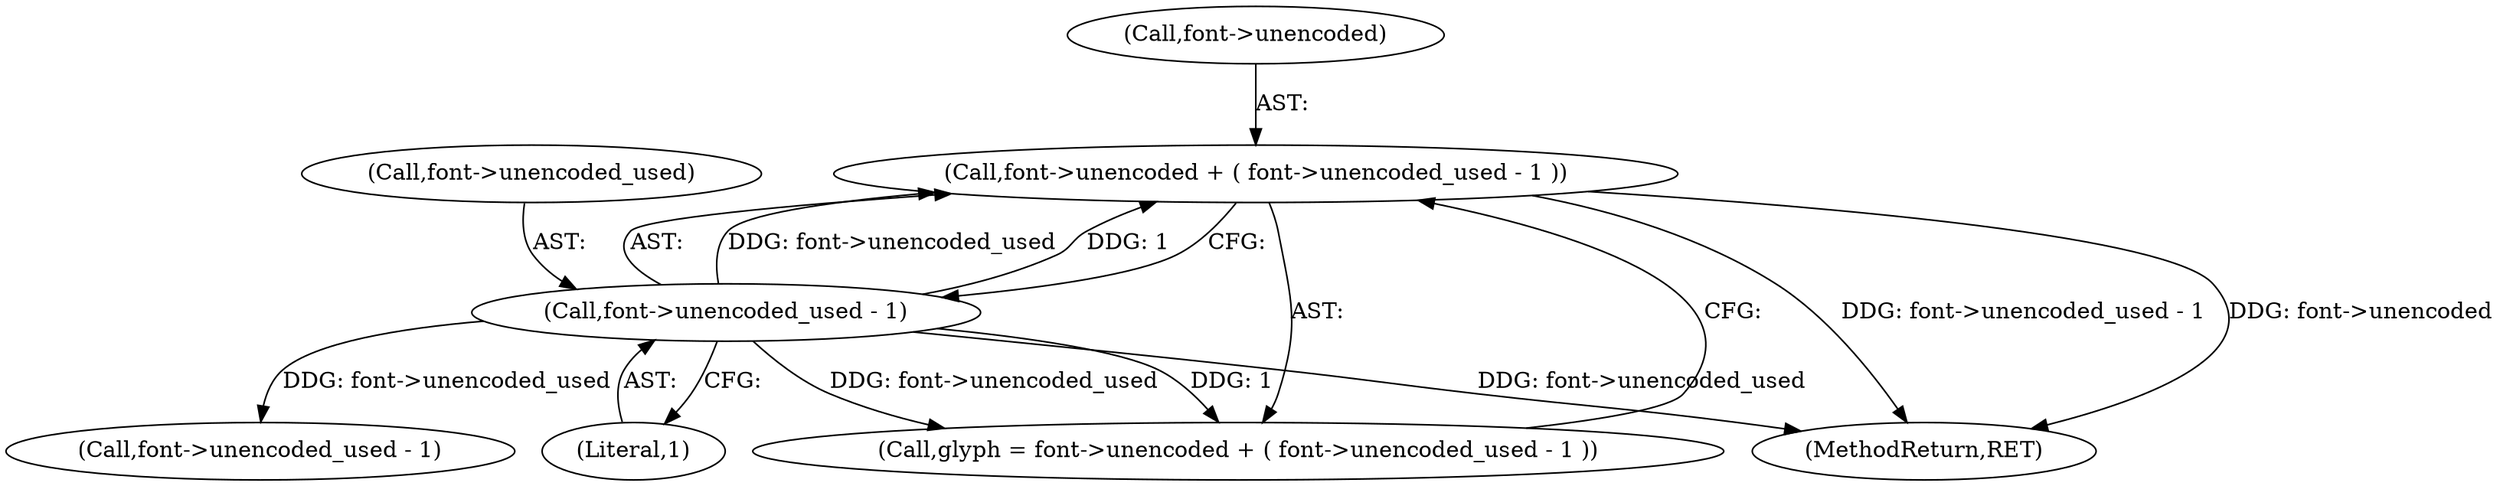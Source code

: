 digraph "0_savannah_7f2e4f4f553f6836be7683f66226afac3fa979b8@pointer" {
"1000785" [label="(Call,font->unencoded + ( font->unencoded_used - 1 ))"];
"1000789" [label="(Call,font->unencoded_used - 1)"];
"1001562" [label="(MethodReturn,RET)"];
"1000793" [label="(Literal,1)"];
"1000783" [label="(Call,glyph = font->unencoded + ( font->unencoded_used - 1 ))"];
"1000790" [label="(Call,font->unencoded_used)"];
"1000786" [label="(Call,font->unencoded)"];
"1000785" [label="(Call,font->unencoded + ( font->unencoded_used - 1 ))"];
"1001416" [label="(Call,font->unencoded_used - 1)"];
"1000789" [label="(Call,font->unencoded_used - 1)"];
"1000785" -> "1000783"  [label="AST: "];
"1000785" -> "1000789"  [label="CFG: "];
"1000786" -> "1000785"  [label="AST: "];
"1000789" -> "1000785"  [label="AST: "];
"1000783" -> "1000785"  [label="CFG: "];
"1000785" -> "1001562"  [label="DDG: font->unencoded_used - 1"];
"1000785" -> "1001562"  [label="DDG: font->unencoded"];
"1000789" -> "1000785"  [label="DDG: font->unencoded_used"];
"1000789" -> "1000785"  [label="DDG: 1"];
"1000789" -> "1000793"  [label="CFG: "];
"1000790" -> "1000789"  [label="AST: "];
"1000793" -> "1000789"  [label="AST: "];
"1000789" -> "1001562"  [label="DDG: font->unencoded_used"];
"1000789" -> "1000783"  [label="DDG: font->unencoded_used"];
"1000789" -> "1000783"  [label="DDG: 1"];
"1000789" -> "1001416"  [label="DDG: font->unencoded_used"];
}
